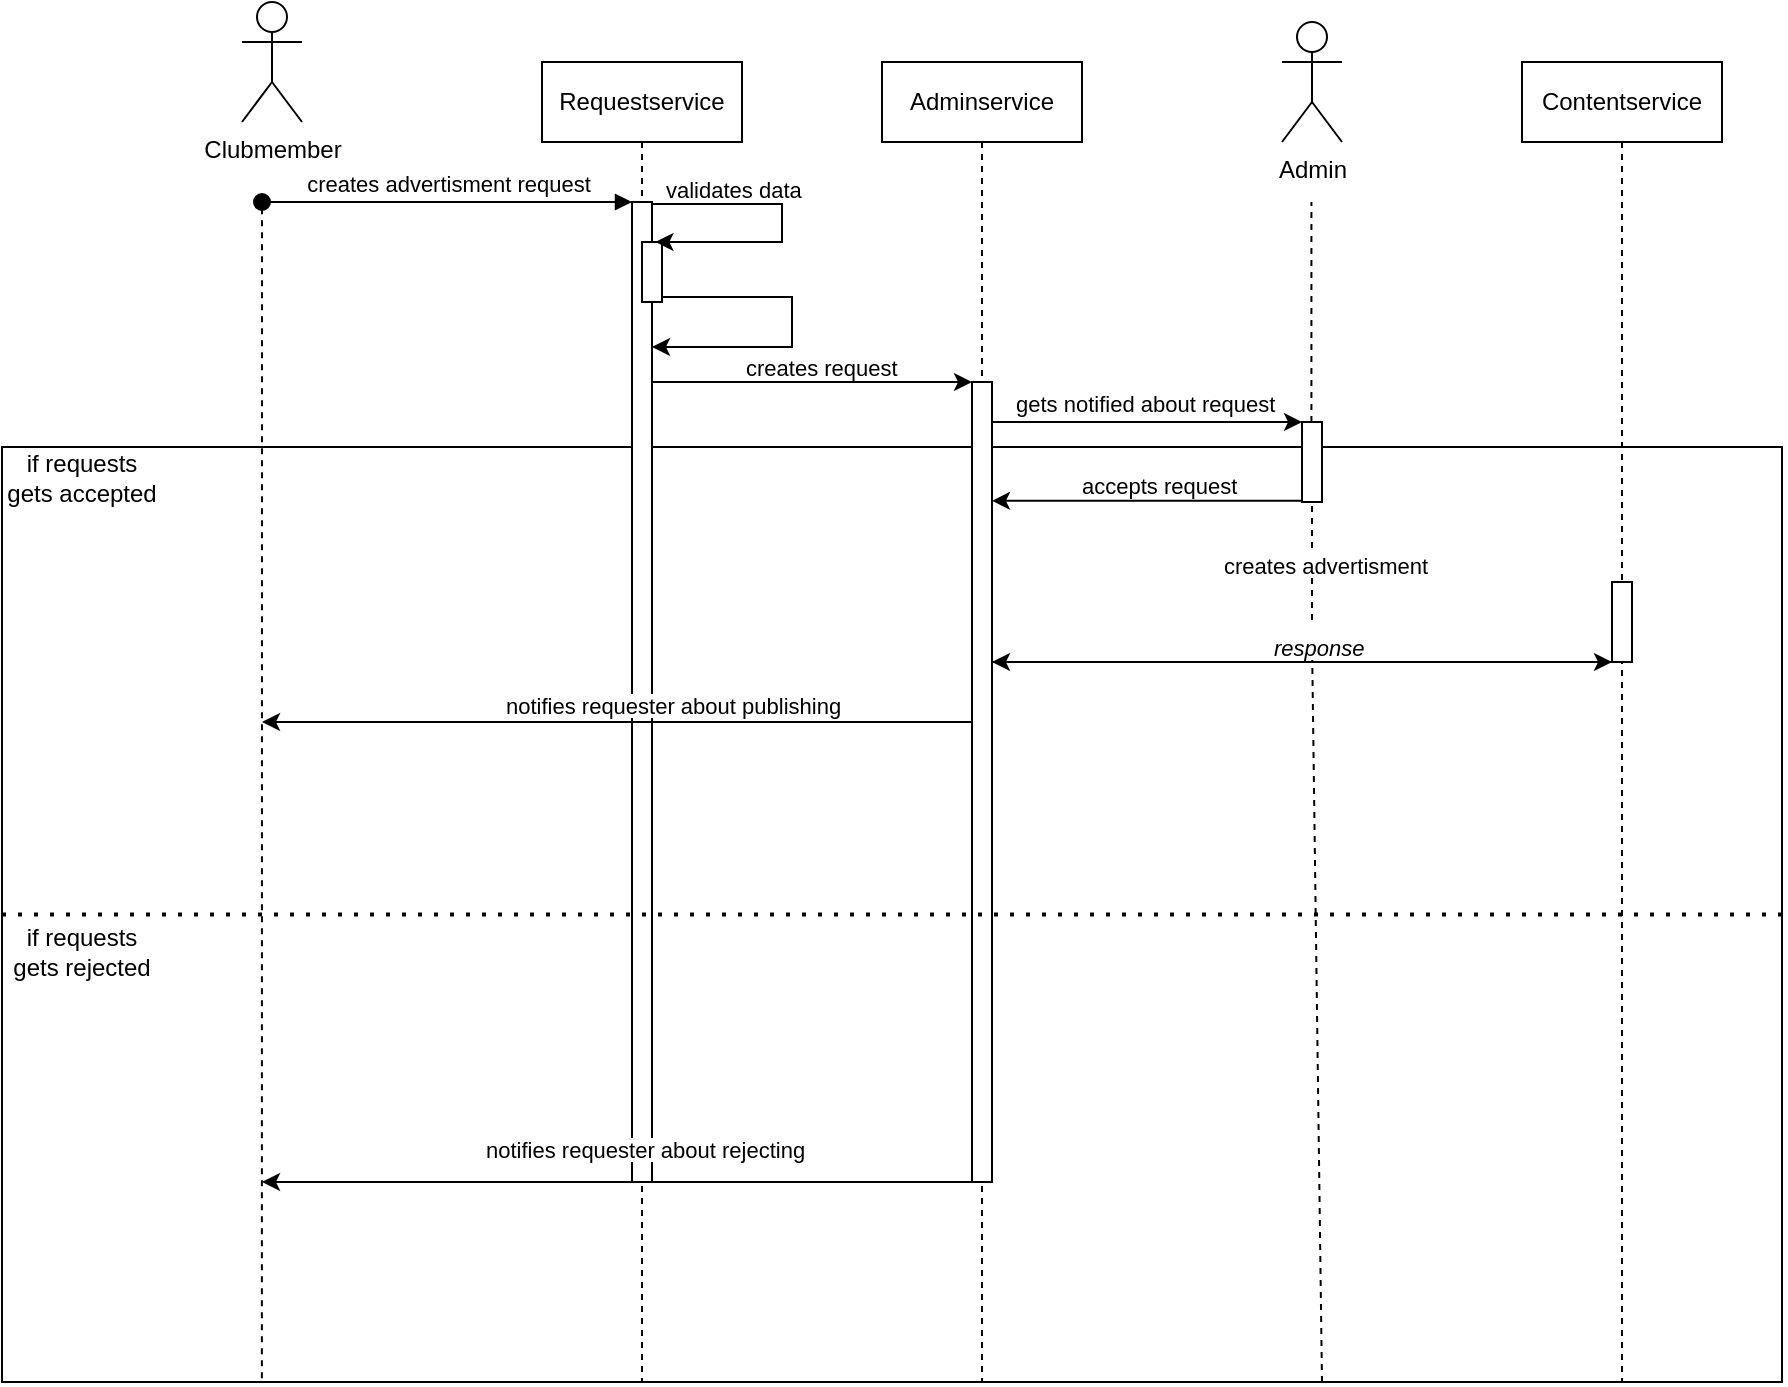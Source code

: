 <mxfile version="26.2.14">
  <diagram name="Page-1" id="2YBvvXClWsGukQMizWep">
    <mxGraphModel dx="2887" dy="1061" grid="1" gridSize="10" guides="1" tooltips="1" connect="1" arrows="1" fold="1" page="1" pageScale="1" pageWidth="850" pageHeight="1100" math="0" shadow="0">
      <root>
        <mxCell id="0" />
        <mxCell id="1" parent="0" />
        <mxCell id="NyXgYyN8ezu5VPn1i4Vc-31" value="" style="rounded=0;whiteSpace=wrap;html=1;" vertex="1" parent="1">
          <mxGeometry x="-90" y="252.5" width="890" height="467.5" as="geometry" />
        </mxCell>
        <mxCell id="aM9ryv3xv72pqoxQDRHE-1" value="Requestservice" style="shape=umlLifeline;perimeter=lifelinePerimeter;whiteSpace=wrap;html=1;container=0;dropTarget=0;collapsible=0;recursiveResize=0;outlineConnect=0;portConstraint=eastwest;newEdgeStyle={&quot;edgeStyle&quot;:&quot;elbowEdgeStyle&quot;,&quot;elbow&quot;:&quot;vertical&quot;,&quot;curved&quot;:0,&quot;rounded&quot;:0};" parent="1" vertex="1">
          <mxGeometry x="180" y="60" width="100" height="660" as="geometry" />
        </mxCell>
        <mxCell id="aM9ryv3xv72pqoxQDRHE-2" value="" style="html=1;points=[];perimeter=orthogonalPerimeter;outlineConnect=0;targetShapes=umlLifeline;portConstraint=eastwest;newEdgeStyle={&quot;edgeStyle&quot;:&quot;elbowEdgeStyle&quot;,&quot;elbow&quot;:&quot;vertical&quot;,&quot;curved&quot;:0,&quot;rounded&quot;:0};" parent="aM9ryv3xv72pqoxQDRHE-1" vertex="1">
          <mxGeometry x="45" y="70" width="10" height="490" as="geometry" />
        </mxCell>
        <mxCell id="aM9ryv3xv72pqoxQDRHE-3" value="creates advertisment request" style="html=1;verticalAlign=bottom;startArrow=oval;endArrow=block;startSize=8;edgeStyle=elbowEdgeStyle;elbow=vertical;curved=0;rounded=0;" parent="aM9ryv3xv72pqoxQDRHE-1" target="aM9ryv3xv72pqoxQDRHE-2" edge="1">
          <mxGeometry relative="1" as="geometry">
            <mxPoint x="-140" y="70" as="sourcePoint" />
            <Array as="points">
              <mxPoint x="-90" y="70" />
            </Array>
          </mxGeometry>
        </mxCell>
        <mxCell id="aM9ryv3xv72pqoxQDRHE-4" value="" style="html=1;points=[];perimeter=orthogonalPerimeter;outlineConnect=0;targetShapes=umlLifeline;portConstraint=eastwest;newEdgeStyle={&quot;edgeStyle&quot;:&quot;elbowEdgeStyle&quot;,&quot;elbow&quot;:&quot;vertical&quot;,&quot;curved&quot;:0,&quot;rounded&quot;:0};" parent="aM9ryv3xv72pqoxQDRHE-1" vertex="1">
          <mxGeometry x="50" y="90" width="10" height="30" as="geometry" />
        </mxCell>
        <mxCell id="NyXgYyN8ezu5VPn1i4Vc-2" value="" style="endArrow=classic;html=1;rounded=0;entryX=0.671;entryY=0.248;entryDx=0;entryDy=0;entryPerimeter=0;" edge="1" parent="aM9ryv3xv72pqoxQDRHE-1" source="aM9ryv3xv72pqoxQDRHE-2">
          <mxGeometry width="50" height="50" relative="1" as="geometry">
            <mxPoint x="55" y="57.6" as="sourcePoint" />
            <mxPoint x="56.71" y="90.0" as="targetPoint" />
            <Array as="points">
              <mxPoint x="120" y="71" />
              <mxPoint x="120" y="90" />
            </Array>
          </mxGeometry>
        </mxCell>
        <mxCell id="NyXgYyN8ezu5VPn1i4Vc-4" value="" style="endArrow=classic;html=1;rounded=0;" edge="1" parent="aM9ryv3xv72pqoxQDRHE-1" source="aM9ryv3xv72pqoxQDRHE-4" target="aM9ryv3xv72pqoxQDRHE-2">
          <mxGeometry width="50" height="50" relative="1" as="geometry">
            <mxPoint x="60" y="117.5" as="sourcePoint" />
            <mxPoint x="62" y="142.5" as="targetPoint" />
            <Array as="points">
              <mxPoint x="125" y="117.5" />
              <mxPoint x="125" y="130" />
              <mxPoint x="125" y="142.5" />
            </Array>
          </mxGeometry>
        </mxCell>
        <mxCell id="aM9ryv3xv72pqoxQDRHE-5" value="Adminservice" style="shape=umlLifeline;perimeter=lifelinePerimeter;whiteSpace=wrap;html=1;container=0;dropTarget=0;collapsible=0;recursiveResize=0;outlineConnect=0;portConstraint=eastwest;newEdgeStyle={&quot;edgeStyle&quot;:&quot;elbowEdgeStyle&quot;,&quot;elbow&quot;:&quot;vertical&quot;,&quot;curved&quot;:0,&quot;rounded&quot;:0};" parent="1" vertex="1">
          <mxGeometry x="350" y="60" width="100" height="660" as="geometry" />
        </mxCell>
        <mxCell id="aM9ryv3xv72pqoxQDRHE-6" value="" style="html=1;points=[];perimeter=orthogonalPerimeter;outlineConnect=0;targetShapes=umlLifeline;portConstraint=eastwest;newEdgeStyle={&quot;edgeStyle&quot;:&quot;elbowEdgeStyle&quot;,&quot;elbow&quot;:&quot;vertical&quot;,&quot;curved&quot;:0,&quot;rounded&quot;:0};" parent="aM9ryv3xv72pqoxQDRHE-5" vertex="1">
          <mxGeometry x="45" y="160" width="10" height="400" as="geometry" />
        </mxCell>
        <mxCell id="NyXgYyN8ezu5VPn1i4Vc-1" value="Clubmember" style="shape=umlActor;verticalLabelPosition=bottom;verticalAlign=top;html=1;outlineConnect=0;" vertex="1" parent="1">
          <mxGeometry x="30" y="30" width="30" height="60" as="geometry" />
        </mxCell>
        <mxCell id="NyXgYyN8ezu5VPn1i4Vc-3" value="&lt;span style=&quot;color: rgb(0, 0, 0); font-family: Helvetica; font-size: 11px; font-style: normal; font-variant-ligatures: normal; font-variant-caps: normal; font-weight: 400; letter-spacing: normal; orphans: 2; text-align: center; text-indent: 0px; text-transform: none; widows: 2; word-spacing: 0px; -webkit-text-stroke-width: 0px; white-space: nowrap; background-color: rgb(255, 255, 255); text-decoration-thickness: initial; text-decoration-style: initial; text-decoration-color: initial; float: none; display: inline !important;&quot;&gt;validates data&lt;/span&gt;" style="text;whiteSpace=wrap;html=1;" vertex="1" parent="1">
          <mxGeometry x="240" y="110" width="70" height="20" as="geometry" />
        </mxCell>
        <mxCell id="NyXgYyN8ezu5VPn1i4Vc-6" value="" style="endArrow=classic;html=1;rounded=0;" edge="1" parent="1" source="aM9ryv3xv72pqoxQDRHE-2" target="aM9ryv3xv72pqoxQDRHE-6">
          <mxGeometry width="50" height="50" relative="1" as="geometry">
            <mxPoint x="230" y="230" as="sourcePoint" />
            <mxPoint x="385" y="230" as="targetPoint" />
            <Array as="points">
              <mxPoint x="300" y="220" />
            </Array>
          </mxGeometry>
        </mxCell>
        <mxCell id="NyXgYyN8ezu5VPn1i4Vc-7" value="&lt;span style=&quot;color: rgb(0, 0, 0); font-family: Helvetica; font-size: 11px; font-style: normal; font-variant-ligatures: normal; font-variant-caps: normal; font-weight: 400; letter-spacing: normal; orphans: 2; text-align: center; text-indent: 0px; text-transform: none; widows: 2; word-spacing: 0px; -webkit-text-stroke-width: 0px; white-space: nowrap; background-color: rgb(255, 255, 255); text-decoration-thickness: initial; text-decoration-style: initial; text-decoration-color: initial; float: none; display: inline !important;&quot;&gt;creates request&lt;/span&gt;" style="text;whiteSpace=wrap;html=1;" vertex="1" parent="1">
          <mxGeometry x="280" y="199" width="70" height="20" as="geometry" />
        </mxCell>
        <mxCell id="NyXgYyN8ezu5VPn1i4Vc-8" value="Admin" style="shape=umlActor;verticalLabelPosition=bottom;verticalAlign=top;html=1;outlineConnect=0;" vertex="1" parent="1">
          <mxGeometry x="550" y="40" width="30" height="60" as="geometry" />
        </mxCell>
        <mxCell id="NyXgYyN8ezu5VPn1i4Vc-11" value="" style="endArrow=none;dashed=1;html=1;rounded=0;" edge="1" parent="1">
          <mxGeometry width="50" height="50" relative="1" as="geometry">
            <mxPoint x="564.71" y="240" as="sourcePoint" />
            <mxPoint x="564.71" y="130" as="targetPoint" />
          </mxGeometry>
        </mxCell>
        <mxCell id="NyXgYyN8ezu5VPn1i4Vc-12" value="" style="endArrow=classic;html=1;rounded=0;" edge="1" parent="1" source="NyXgYyN8ezu5VPn1i4Vc-14">
          <mxGeometry width="50" height="50" relative="1" as="geometry">
            <mxPoint x="530" y="279.43" as="sourcePoint" />
            <mxPoint x="405" y="279.43" as="targetPoint" />
          </mxGeometry>
        </mxCell>
        <mxCell id="NyXgYyN8ezu5VPn1i4Vc-13" value="&lt;span style=&quot;color: rgb(0, 0, 0); font-family: Helvetica; font-size: 11px; font-style: normal; font-variant-ligatures: normal; font-variant-caps: normal; font-weight: 400; letter-spacing: normal; orphans: 2; text-align: center; text-indent: 0px; text-transform: none; widows: 2; word-spacing: 0px; -webkit-text-stroke-width: 0px; white-space: nowrap; background-color: rgb(255, 255, 255); text-decoration-thickness: initial; text-decoration-style: initial; text-decoration-color: initial; float: none; display: inline !important;&quot;&gt;accepts request&lt;/span&gt;" style="text;whiteSpace=wrap;html=1;" vertex="1" parent="1">
          <mxGeometry x="447.5" y="258" width="70" height="20" as="geometry" />
        </mxCell>
        <mxCell id="NyXgYyN8ezu5VPn1i4Vc-15" value="" style="endArrow=none;dashed=1;html=1;rounded=0;" edge="1" parent="1" source="NyXgYyN8ezu5VPn1i4Vc-25" target="NyXgYyN8ezu5VPn1i4Vc-14">
          <mxGeometry width="50" height="50" relative="1" as="geometry">
            <mxPoint x="565" y="420" as="sourcePoint" />
            <mxPoint x="534.71" y="130" as="targetPoint" />
          </mxGeometry>
        </mxCell>
        <mxCell id="NyXgYyN8ezu5VPn1i4Vc-14" value="" style="html=1;points=[];perimeter=orthogonalPerimeter;outlineConnect=0;targetShapes=umlLifeline;portConstraint=eastwest;newEdgeStyle={&quot;edgeStyle&quot;:&quot;elbowEdgeStyle&quot;,&quot;elbow&quot;:&quot;vertical&quot;,&quot;curved&quot;:0,&quot;rounded&quot;:0};" vertex="1" parent="1">
          <mxGeometry x="560" y="240" width="10" height="40" as="geometry" />
        </mxCell>
        <mxCell id="NyXgYyN8ezu5VPn1i4Vc-16" value="" style="endArrow=classic;html=1;rounded=0;" edge="1" parent="1" target="NyXgYyN8ezu5VPn1i4Vc-14">
          <mxGeometry width="50" height="50" relative="1" as="geometry">
            <mxPoint x="405" y="240" as="sourcePoint" />
            <mxPoint x="530" y="240" as="targetPoint" />
          </mxGeometry>
        </mxCell>
        <mxCell id="NyXgYyN8ezu5VPn1i4Vc-17" value="&lt;span style=&quot;color: rgb(0, 0, 0); font-family: Helvetica; font-size: 11px; font-style: normal; font-variant-ligatures: normal; font-variant-caps: normal; font-weight: 400; letter-spacing: normal; orphans: 2; text-align: center; text-indent: 0px; text-transform: none; widows: 2; word-spacing: 0px; -webkit-text-stroke-width: 0px; white-space: nowrap; background-color: rgb(255, 255, 255); text-decoration-thickness: initial; text-decoration-style: initial; text-decoration-color: initial; float: none; display: inline !important;&quot;&gt;gets notified about request&lt;/span&gt;" style="text;whiteSpace=wrap;html=1;" vertex="1" parent="1">
          <mxGeometry x="415" y="217" width="135" height="20" as="geometry" />
        </mxCell>
        <mxCell id="NyXgYyN8ezu5VPn1i4Vc-18" value="Contentservice" style="shape=umlLifeline;perimeter=lifelinePerimeter;whiteSpace=wrap;html=1;container=0;dropTarget=0;collapsible=0;recursiveResize=0;outlineConnect=0;portConstraint=eastwest;newEdgeStyle={&quot;edgeStyle&quot;:&quot;elbowEdgeStyle&quot;,&quot;elbow&quot;:&quot;vertical&quot;,&quot;curved&quot;:0,&quot;rounded&quot;:0};" vertex="1" parent="1">
          <mxGeometry x="670" y="60" width="100" height="660" as="geometry" />
        </mxCell>
        <mxCell id="NyXgYyN8ezu5VPn1i4Vc-19" value="" style="html=1;points=[];perimeter=orthogonalPerimeter;outlineConnect=0;targetShapes=umlLifeline;portConstraint=eastwest;newEdgeStyle={&quot;edgeStyle&quot;:&quot;elbowEdgeStyle&quot;,&quot;elbow&quot;:&quot;vertical&quot;,&quot;curved&quot;:0,&quot;rounded&quot;:0};" vertex="1" parent="NyXgYyN8ezu5VPn1i4Vc-18">
          <mxGeometry x="45" y="260" width="10" height="40" as="geometry" />
        </mxCell>
        <mxCell id="NyXgYyN8ezu5VPn1i4Vc-20" value="" style="endArrow=classic;html=1;rounded=0;" edge="1" parent="1" source="aM9ryv3xv72pqoxQDRHE-6" target="NyXgYyN8ezu5VPn1i4Vc-19">
          <mxGeometry width="50" height="50" relative="1" as="geometry">
            <mxPoint x="460" y="370" as="sourcePoint" />
            <mxPoint x="510" y="320" as="targetPoint" />
          </mxGeometry>
        </mxCell>
        <mxCell id="NyXgYyN8ezu5VPn1i4Vc-21" value="&lt;span style=&quot;color: rgb(0, 0, 0); font-family: Helvetica; font-size: 11px; font-style: normal; font-variant-ligatures: normal; font-variant-caps: normal; font-weight: 400; letter-spacing: normal; orphans: 2; text-align: center; text-indent: 0px; text-transform: none; widows: 2; word-spacing: 0px; -webkit-text-stroke-width: 0px; white-space: nowrap; background-color: rgb(255, 255, 255); text-decoration-thickness: initial; text-decoration-style: initial; text-decoration-color: initial; float: none; display: inline !important;&quot;&gt;creates advertisment&lt;/span&gt;" style="text;whiteSpace=wrap;html=1;" vertex="1" parent="1">
          <mxGeometry x="518.5" y="298" width="110" height="20" as="geometry" />
        </mxCell>
        <mxCell id="NyXgYyN8ezu5VPn1i4Vc-22" value="" style="endArrow=classic;html=1;rounded=0;" edge="1" parent="1">
          <mxGeometry width="50" height="50" relative="1" as="geometry">
            <mxPoint x="715" y="360" as="sourcePoint" />
            <mxPoint x="405" y="360" as="targetPoint" />
          </mxGeometry>
        </mxCell>
        <mxCell id="NyXgYyN8ezu5VPn1i4Vc-26" value="" style="endArrow=none;dashed=1;html=1;rounded=0;" edge="1" parent="1" target="NyXgYyN8ezu5VPn1i4Vc-25">
          <mxGeometry width="50" height="50" relative="1" as="geometry">
            <mxPoint x="570" y="720" as="sourcePoint" />
            <mxPoint x="565" y="280" as="targetPoint" />
          </mxGeometry>
        </mxCell>
        <mxCell id="NyXgYyN8ezu5VPn1i4Vc-25" value="&lt;span style=&quot;color: rgb(0, 0, 0); font-family: Helvetica; font-size: 11px; font-variant-ligatures: normal; font-variant-caps: normal; font-weight: 400; letter-spacing: normal; orphans: 2; text-align: center; text-indent: 0px; text-transform: none; widows: 2; word-spacing: 0px; -webkit-text-stroke-width: 0px; white-space: nowrap; background-color: rgb(255, 255, 255); text-decoration-thickness: initial; text-decoration-style: initial; text-decoration-color: initial; float: none; display: inline !important;&quot;&gt;&lt;i&gt;response&lt;/i&gt;&lt;/span&gt;" style="text;whiteSpace=wrap;html=1;" vertex="1" parent="1">
          <mxGeometry x="543.75" y="339" width="42.5" height="20" as="geometry" />
        </mxCell>
        <mxCell id="NyXgYyN8ezu5VPn1i4Vc-27" value="" style="endArrow=classic;html=1;rounded=0;" edge="1" parent="1" source="aM9ryv3xv72pqoxQDRHE-6">
          <mxGeometry width="50" height="50" relative="1" as="geometry">
            <mxPoint x="310" y="390" as="sourcePoint" />
            <mxPoint x="40" y="390" as="targetPoint" />
            <Array as="points">
              <mxPoint x="375" y="390" />
            </Array>
          </mxGeometry>
        </mxCell>
        <mxCell id="NyXgYyN8ezu5VPn1i4Vc-29" value="" style="endArrow=none;dashed=1;html=1;rounded=0;exitX=0.146;exitY=0.996;exitDx=0;exitDy=0;exitPerimeter=0;" edge="1" parent="1" source="NyXgYyN8ezu5VPn1i4Vc-31">
          <mxGeometry width="50" height="50" relative="1" as="geometry">
            <mxPoint x="40" y="480" as="sourcePoint" />
            <mxPoint x="40" y="130" as="targetPoint" />
          </mxGeometry>
        </mxCell>
        <mxCell id="NyXgYyN8ezu5VPn1i4Vc-30" value="&lt;span style=&quot;color: rgb(0, 0, 0); font-family: Helvetica; font-size: 11px; font-style: normal; font-variant-ligatures: normal; font-variant-caps: normal; font-weight: 400; letter-spacing: normal; orphans: 2; text-align: center; text-indent: 0px; text-transform: none; widows: 2; word-spacing: 0px; -webkit-text-stroke-width: 0px; white-space: nowrap; background-color: rgb(255, 255, 255); text-decoration-thickness: initial; text-decoration-style: initial; text-decoration-color: initial; float: none; display: inline !important;&quot;&gt;notifies requester about publishing&lt;/span&gt;&lt;span style=&quot;color: rgba(0, 0, 0, 0); font-family: monospace; font-size: 0px; text-wrap-mode: nowrap;&quot;&gt;%3CmxGraphModel%3E%3Croot%3E%3CmxCell%20id%3D%220%22%2F%3E%3CmxCell%20id%3D%221%22%20parent%3D%220%22%2F%3E%3CmxCell%20id%3D%222%22%20value%3D%22if%20requests%20gets%20accepted%22%20style%3D%22text%3Bhtml%3D1%3Balign%3Dcenter%3BverticalAlign%3Dmiddle%3BwhiteSpace%3Dwrap%3Brounded%3D0%3B%22%20vertex%3D%221%22%20parent%3D%221%22%3E%3CmxGeometry%20x%3D%22-90%22%20y%3D%22253%22%20width%3D%2280%22%20height%3D%2230%22%20as%3D%22geometry%22%2F%3E%3C%2FmxCell%3E%3C%2Froot%3E%3C%2FmxGraphModel%3E&lt;/span&gt;" style="text;whiteSpace=wrap;html=1;" vertex="1" parent="1">
          <mxGeometry x="160" y="368" width="180" height="20" as="geometry" />
        </mxCell>
        <mxCell id="NyXgYyN8ezu5VPn1i4Vc-34" value="" style="endArrow=none;dashed=1;html=1;dashPattern=1 3;strokeWidth=2;rounded=0;entryX=0;entryY=0.5;entryDx=0;entryDy=0;exitX=1;exitY=0.5;exitDx=0;exitDy=0;" edge="1" parent="1" source="NyXgYyN8ezu5VPn1i4Vc-31" target="NyXgYyN8ezu5VPn1i4Vc-31">
          <mxGeometry width="50" height="50" relative="1" as="geometry">
            <mxPoint x="-80" y="400" as="sourcePoint" />
            <mxPoint x="-30" y="350" as="targetPoint" />
          </mxGeometry>
        </mxCell>
        <mxCell id="NyXgYyN8ezu5VPn1i4Vc-35" value="if requests gets accepted" style="text;html=1;align=center;verticalAlign=middle;whiteSpace=wrap;rounded=0;" vertex="1" parent="1">
          <mxGeometry x="-90" y="253" width="80" height="30" as="geometry" />
        </mxCell>
        <mxCell id="NyXgYyN8ezu5VPn1i4Vc-36" value="if requests gets rejected" style="text;html=1;align=center;verticalAlign=middle;whiteSpace=wrap;rounded=0;" vertex="1" parent="1">
          <mxGeometry x="-90" y="490" width="80" height="30" as="geometry" />
        </mxCell>
        <mxCell id="NyXgYyN8ezu5VPn1i4Vc-38" value="&lt;span style=&quot;color: rgb(0, 0, 0); font-family: Helvetica; font-size: 11px; font-style: normal; font-variant-ligatures: normal; font-variant-caps: normal; font-weight: 400; letter-spacing: normal; orphans: 2; text-align: center; text-indent: 0px; text-transform: none; widows: 2; word-spacing: 0px; -webkit-text-stroke-width: 0px; white-space: nowrap; background-color: rgb(255, 255, 255); text-decoration-thickness: initial; text-decoration-style: initial; text-decoration-color: initial; float: none; display: inline !important;&quot;&gt;notifies requester about rejecting&lt;/span&gt;&lt;span style=&quot;color: rgba(0, 0, 0, 0); font-family: monospace; font-size: 0px; text-wrap-mode: nowrap;&quot;&gt;%3CmxGraphModel%3E%3Croot%3E%3CmxCell%20id%3D%220%22%2F%3E%3CmxCell%20id%3D%221%22%20parent%3D%220%22%2F%3E%3CmxCell%20id%3D%222%22%20value%3D%22if%20requests%20gets%20accepted%22%20style%3D%22text%3Bhtml%3D1%3Balign%3Dcenter%3BverticalAlign%3Dmiddle%3BwhiteSpace%3Dwrap%3Brounded%3D0%3B%22%20vertex%3D%221%22%20parent%3D%221%22%3E%3CmxGeometry%20x%3D%22-90%22%20y%3D%22253%22%20width%3D%2280%22%20height%3D%2230%22%20as%3D%22geometry%22%2F%3E%3C%2FmxCell%3E%3C%2Froot%3E%3C%2FmxGraphModel%3E&lt;/span&gt;" style="text;whiteSpace=wrap;html=1;" vertex="1" parent="1">
          <mxGeometry x="150" y="590" width="180" height="20" as="geometry" />
        </mxCell>
        <mxCell id="NyXgYyN8ezu5VPn1i4Vc-39" value="" style="endArrow=classic;html=1;rounded=0;" edge="1" parent="1">
          <mxGeometry width="50" height="50" relative="1" as="geometry">
            <mxPoint x="395" y="620" as="sourcePoint" />
            <mxPoint x="40" y="620" as="targetPoint" />
            <Array as="points">
              <mxPoint x="375" y="620" />
            </Array>
          </mxGeometry>
        </mxCell>
      </root>
    </mxGraphModel>
  </diagram>
</mxfile>
